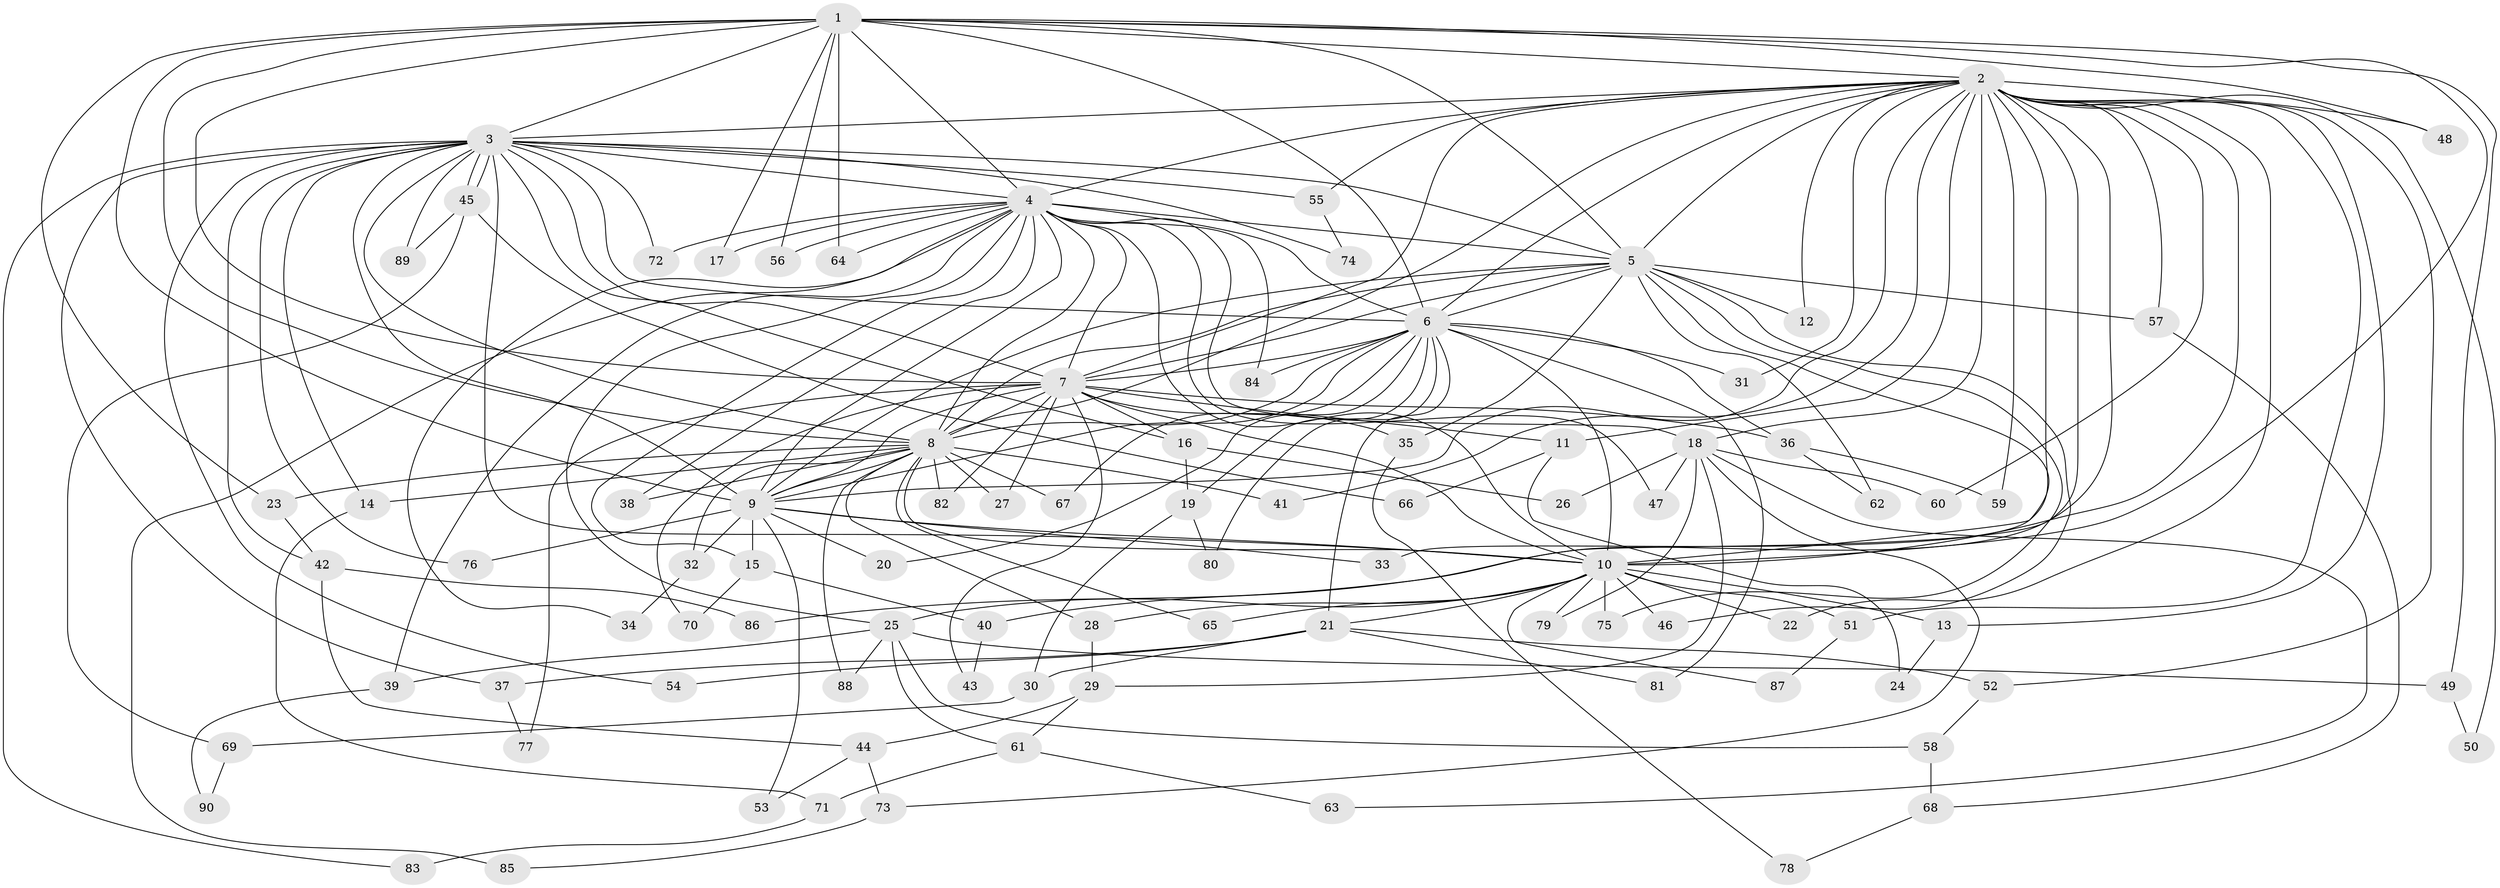 // coarse degree distribution, {7: 0.022222222222222223, 18: 0.022222222222222223, 28: 0.022222222222222223, 9: 0.044444444444444446, 5: 0.06666666666666667, 8: 0.022222222222222223, 3: 0.24444444444444444, 15: 0.022222222222222223, 4: 0.08888888888888889, 2: 0.4444444444444444}
// Generated by graph-tools (version 1.1) at 2025/49/03/04/25 22:49:21]
// undirected, 90 vertices, 205 edges
graph export_dot {
  node [color=gray90,style=filled];
  1;
  2;
  3;
  4;
  5;
  6;
  7;
  8;
  9;
  10;
  11;
  12;
  13;
  14;
  15;
  16;
  17;
  18;
  19;
  20;
  21;
  22;
  23;
  24;
  25;
  26;
  27;
  28;
  29;
  30;
  31;
  32;
  33;
  34;
  35;
  36;
  37;
  38;
  39;
  40;
  41;
  42;
  43;
  44;
  45;
  46;
  47;
  48;
  49;
  50;
  51;
  52;
  53;
  54;
  55;
  56;
  57;
  58;
  59;
  60;
  61;
  62;
  63;
  64;
  65;
  66;
  67;
  68;
  69;
  70;
  71;
  72;
  73;
  74;
  75;
  76;
  77;
  78;
  79;
  80;
  81;
  82;
  83;
  84;
  85;
  86;
  87;
  88;
  89;
  90;
  1 -- 2;
  1 -- 3;
  1 -- 4;
  1 -- 5;
  1 -- 6;
  1 -- 7;
  1 -- 8;
  1 -- 9;
  1 -- 10;
  1 -- 17;
  1 -- 23;
  1 -- 48;
  1 -- 49;
  1 -- 56;
  1 -- 64;
  2 -- 3;
  2 -- 4;
  2 -- 5;
  2 -- 6;
  2 -- 7;
  2 -- 8;
  2 -- 9;
  2 -- 10;
  2 -- 11;
  2 -- 12;
  2 -- 13;
  2 -- 18;
  2 -- 22;
  2 -- 31;
  2 -- 33;
  2 -- 40;
  2 -- 41;
  2 -- 48;
  2 -- 50;
  2 -- 51;
  2 -- 52;
  2 -- 55;
  2 -- 57;
  2 -- 59;
  2 -- 60;
  2 -- 86;
  3 -- 4;
  3 -- 5;
  3 -- 6;
  3 -- 7;
  3 -- 8;
  3 -- 9;
  3 -- 10;
  3 -- 14;
  3 -- 16;
  3 -- 37;
  3 -- 42;
  3 -- 45;
  3 -- 45;
  3 -- 54;
  3 -- 55;
  3 -- 72;
  3 -- 74;
  3 -- 76;
  3 -- 83;
  3 -- 89;
  4 -- 5;
  4 -- 6;
  4 -- 7;
  4 -- 8;
  4 -- 9;
  4 -- 10;
  4 -- 15;
  4 -- 17;
  4 -- 18;
  4 -- 25;
  4 -- 34;
  4 -- 38;
  4 -- 39;
  4 -- 47;
  4 -- 56;
  4 -- 64;
  4 -- 72;
  4 -- 84;
  4 -- 85;
  5 -- 6;
  5 -- 7;
  5 -- 8;
  5 -- 9;
  5 -- 10;
  5 -- 12;
  5 -- 35;
  5 -- 46;
  5 -- 57;
  5 -- 62;
  5 -- 75;
  6 -- 7;
  6 -- 8;
  6 -- 9;
  6 -- 10;
  6 -- 19;
  6 -- 20;
  6 -- 21;
  6 -- 31;
  6 -- 36;
  6 -- 67;
  6 -- 80;
  6 -- 81;
  6 -- 84;
  7 -- 8;
  7 -- 9;
  7 -- 10;
  7 -- 11;
  7 -- 16;
  7 -- 27;
  7 -- 35;
  7 -- 36;
  7 -- 43;
  7 -- 70;
  7 -- 77;
  7 -- 82;
  8 -- 9;
  8 -- 10;
  8 -- 14;
  8 -- 23;
  8 -- 27;
  8 -- 28;
  8 -- 32;
  8 -- 38;
  8 -- 41;
  8 -- 65;
  8 -- 67;
  8 -- 82;
  8 -- 88;
  9 -- 10;
  9 -- 15;
  9 -- 20;
  9 -- 32;
  9 -- 33;
  9 -- 53;
  9 -- 76;
  10 -- 13;
  10 -- 21;
  10 -- 22;
  10 -- 25;
  10 -- 28;
  10 -- 46;
  10 -- 51;
  10 -- 65;
  10 -- 75;
  10 -- 79;
  10 -- 87;
  11 -- 24;
  11 -- 66;
  13 -- 24;
  14 -- 71;
  15 -- 40;
  15 -- 70;
  16 -- 19;
  16 -- 26;
  18 -- 26;
  18 -- 29;
  18 -- 47;
  18 -- 60;
  18 -- 63;
  18 -- 73;
  18 -- 79;
  19 -- 30;
  19 -- 80;
  21 -- 30;
  21 -- 37;
  21 -- 52;
  21 -- 54;
  21 -- 81;
  23 -- 42;
  25 -- 39;
  25 -- 49;
  25 -- 58;
  25 -- 61;
  25 -- 88;
  28 -- 29;
  29 -- 44;
  29 -- 61;
  30 -- 69;
  32 -- 34;
  35 -- 78;
  36 -- 59;
  36 -- 62;
  37 -- 77;
  39 -- 90;
  40 -- 43;
  42 -- 44;
  42 -- 86;
  44 -- 53;
  44 -- 73;
  45 -- 66;
  45 -- 69;
  45 -- 89;
  49 -- 50;
  51 -- 87;
  52 -- 58;
  55 -- 74;
  57 -- 68;
  58 -- 68;
  61 -- 63;
  61 -- 71;
  68 -- 78;
  69 -- 90;
  71 -- 83;
  73 -- 85;
}
